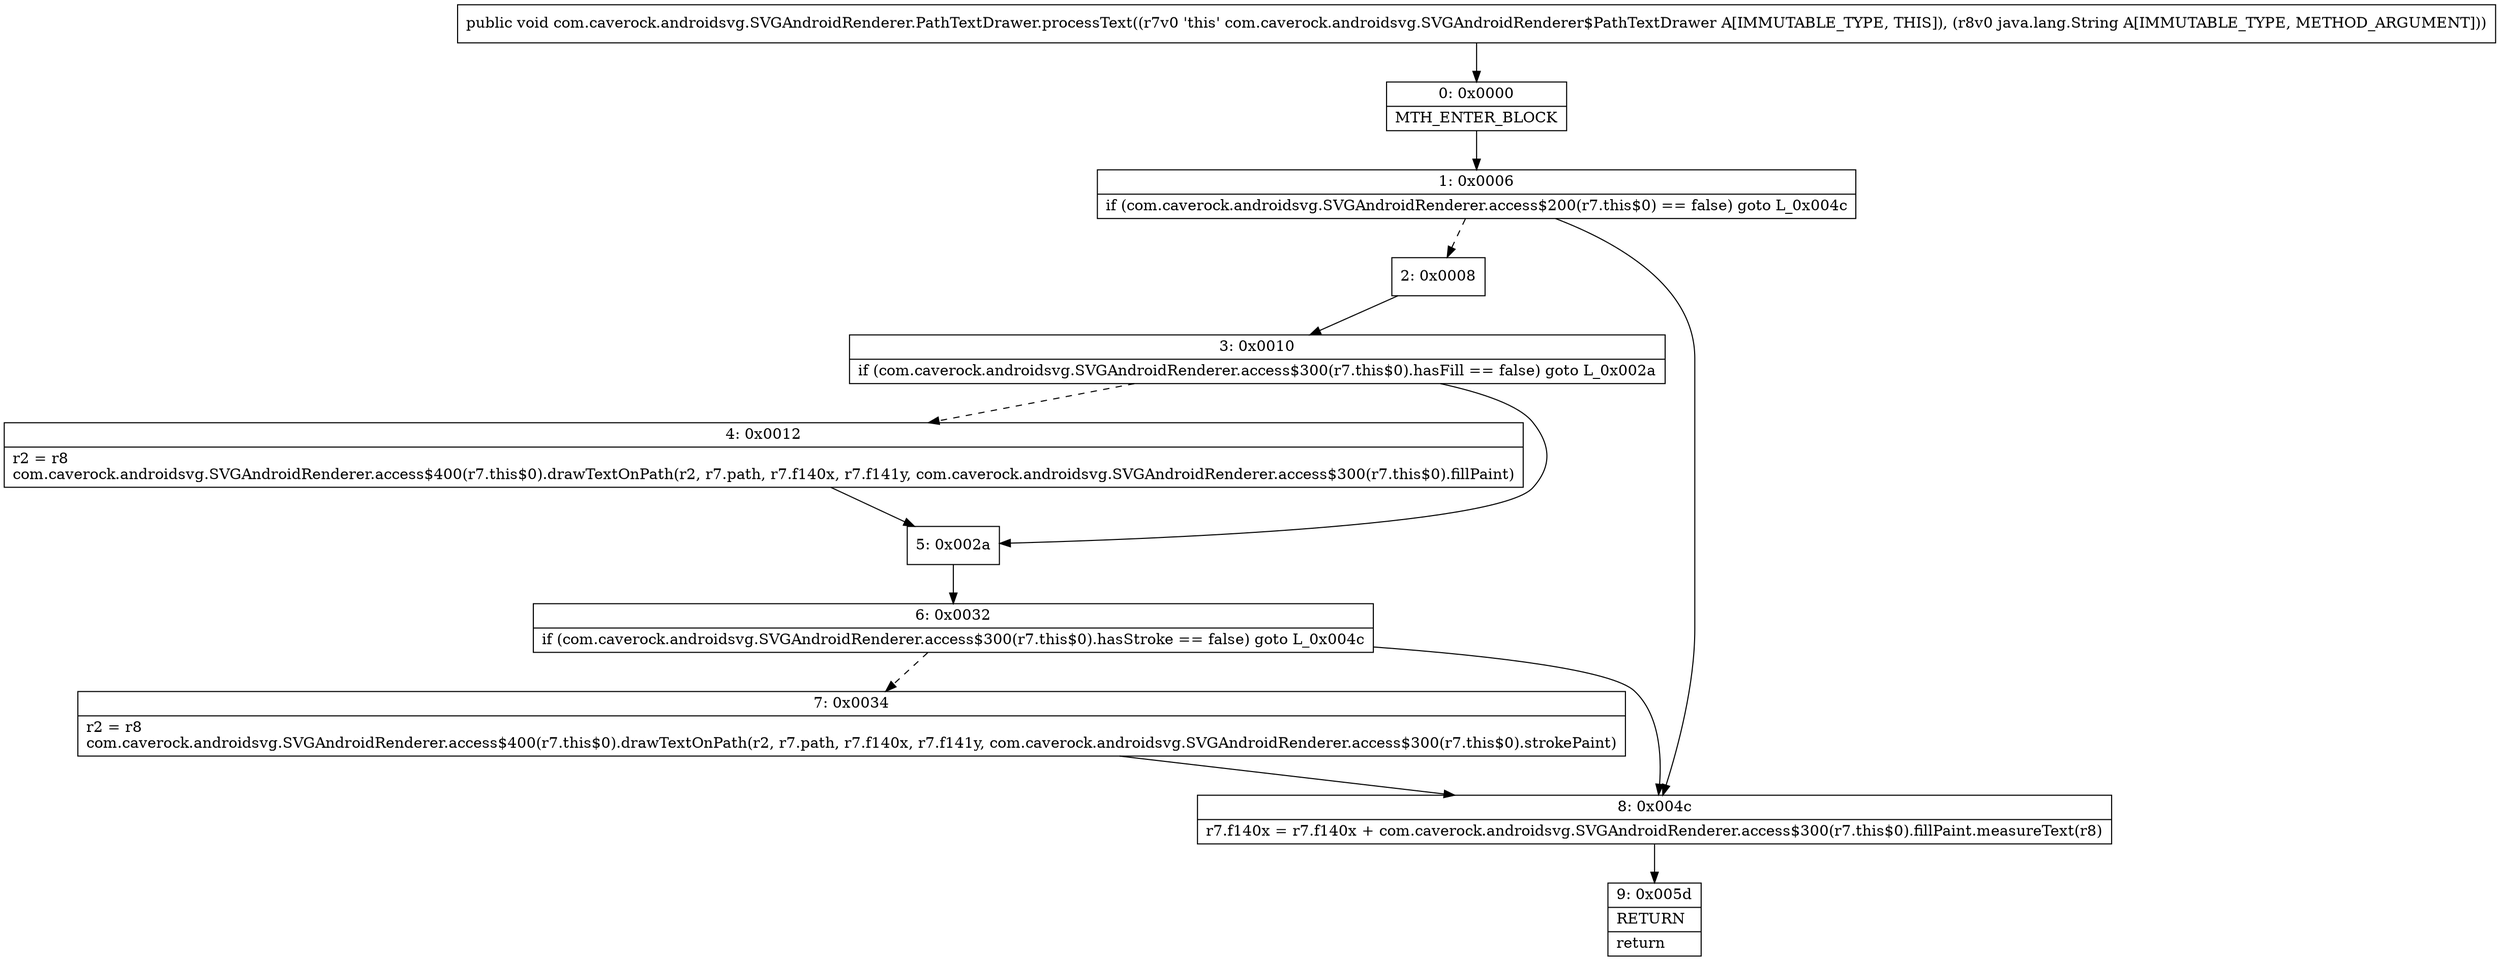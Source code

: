 digraph "CFG forcom.caverock.androidsvg.SVGAndroidRenderer.PathTextDrawer.processText(Ljava\/lang\/String;)V" {
Node_0 [shape=record,label="{0\:\ 0x0000|MTH_ENTER_BLOCK\l}"];
Node_1 [shape=record,label="{1\:\ 0x0006|if (com.caverock.androidsvg.SVGAndroidRenderer.access$200(r7.this$0) == false) goto L_0x004c\l}"];
Node_2 [shape=record,label="{2\:\ 0x0008}"];
Node_3 [shape=record,label="{3\:\ 0x0010|if (com.caverock.androidsvg.SVGAndroidRenderer.access$300(r7.this$0).hasFill == false) goto L_0x002a\l}"];
Node_4 [shape=record,label="{4\:\ 0x0012|r2 = r8\lcom.caverock.androidsvg.SVGAndroidRenderer.access$400(r7.this$0).drawTextOnPath(r2, r7.path, r7.f140x, r7.f141y, com.caverock.androidsvg.SVGAndroidRenderer.access$300(r7.this$0).fillPaint)\l}"];
Node_5 [shape=record,label="{5\:\ 0x002a}"];
Node_6 [shape=record,label="{6\:\ 0x0032|if (com.caverock.androidsvg.SVGAndroidRenderer.access$300(r7.this$0).hasStroke == false) goto L_0x004c\l}"];
Node_7 [shape=record,label="{7\:\ 0x0034|r2 = r8\lcom.caverock.androidsvg.SVGAndroidRenderer.access$400(r7.this$0).drawTextOnPath(r2, r7.path, r7.f140x, r7.f141y, com.caverock.androidsvg.SVGAndroidRenderer.access$300(r7.this$0).strokePaint)\l}"];
Node_8 [shape=record,label="{8\:\ 0x004c|r7.f140x = r7.f140x + com.caverock.androidsvg.SVGAndroidRenderer.access$300(r7.this$0).fillPaint.measureText(r8)\l}"];
Node_9 [shape=record,label="{9\:\ 0x005d|RETURN\l|return\l}"];
MethodNode[shape=record,label="{public void com.caverock.androidsvg.SVGAndroidRenderer.PathTextDrawer.processText((r7v0 'this' com.caverock.androidsvg.SVGAndroidRenderer$PathTextDrawer A[IMMUTABLE_TYPE, THIS]), (r8v0 java.lang.String A[IMMUTABLE_TYPE, METHOD_ARGUMENT])) }"];
MethodNode -> Node_0;
Node_0 -> Node_1;
Node_1 -> Node_2[style=dashed];
Node_1 -> Node_8;
Node_2 -> Node_3;
Node_3 -> Node_4[style=dashed];
Node_3 -> Node_5;
Node_4 -> Node_5;
Node_5 -> Node_6;
Node_6 -> Node_7[style=dashed];
Node_6 -> Node_8;
Node_7 -> Node_8;
Node_8 -> Node_9;
}

